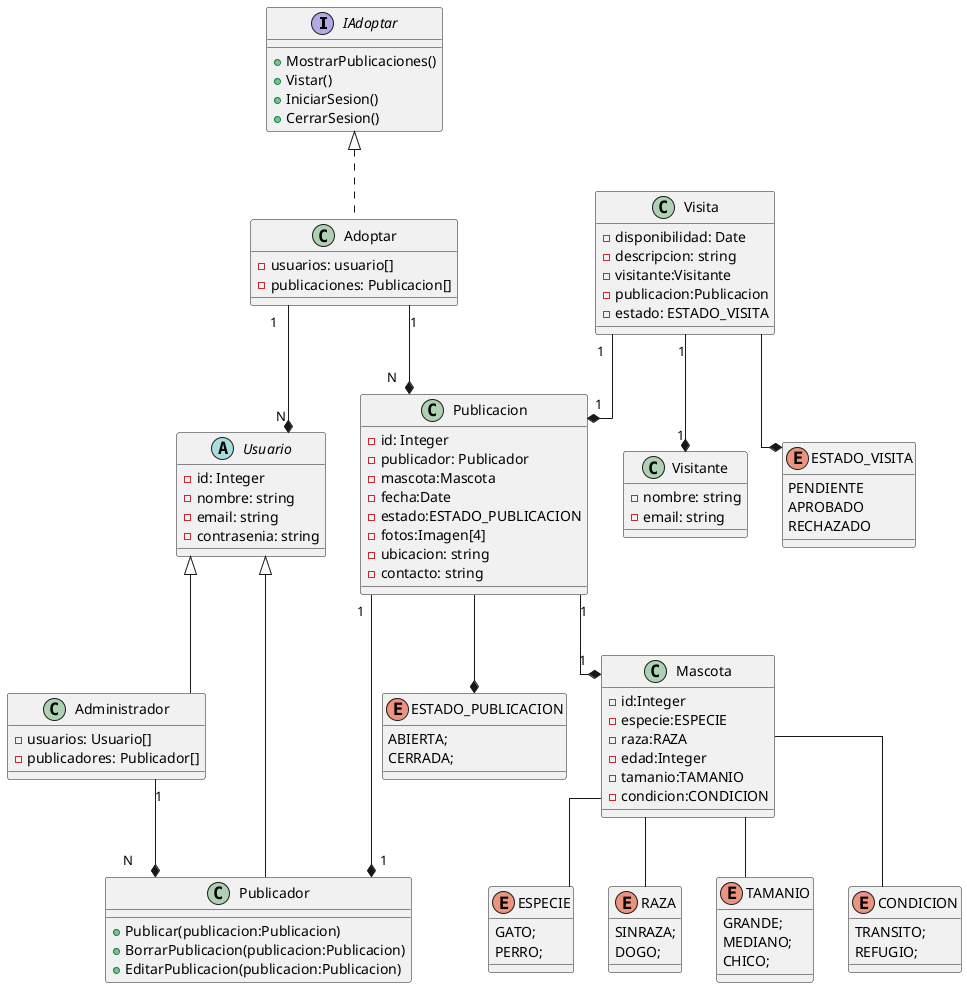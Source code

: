 @startuml Adoptar
/'
!define MyFontColor #000000
!define MyBorderColor #800080
!define MyBackgroundColor #E6E6FA
!define MyArrowColor #800080
!define MyPackageColor #DDDDDD

skinparam defaultFontName Arial
skinparam DefaultFontSize 13
skinparam Linetype ortho
skinparam Arrowcolor MyArrowColor
skinparam ArrowThickness 2
skinparam Classbordercolor MyBorderColor
skinparam ClassBorderThickness 2
skinparam ClassBackgroundColor MyBackgroundColor
skinparam Shadowing true
skinparam GroupInheritance 1
skinparam NoteBackgroundColor yellow
skinparam NoteBorderThickness 2
skinparam PackageBackgroundColor MyPackageColor
'/
skinparam Linetype ortho

interface IAdoptar {
    + MostrarPublicaciones()
    + Vistar()
    + IniciarSesion()
    + CerrarSesion() 
}

class Adoptar implements IAdoptar {
    - usuarios: usuario[] 
    - publicaciones: Publicacion[]
}

abstract class Usuario {
    - id: Integer
    - nombre: string
    - email: string
    - contrasenia: string
}

/' Administrador '/

class Administrador extends Usuario {
    - usuarios: Usuario[]
    - publicadores: Publicador[]
}

/' Gestor Publicaciones '/

class Publicador extends Usuario{
    + Publicar(publicacion:Publicacion)
    + BorrarPublicacion(publicacion:Publicacion)
    + EditarPublicacion(publicacion:Publicacion)
}

class Publicacion{
    - id: Integer
    - publicador: Publicador
    - mascota:Mascota
    - fecha:Date
    - estado:ESTADO_PUBLICACION
    - fotos:Imagen[4]
    - ubicacion: string
    - contacto: string
}

enum ESTADO_PUBLICACION{
    ABIERTA;
    CERRADA;
}

class Mascota{
    - id:Integer
    - especie:ESPECIE
    - raza:RAZA
    - edad:Integer
    - tamanio:TAMANIO
    - condicion:CONDICION
}

enum ESPECIE{
    GATO;
    PERRO;
}

enum RAZA{
    SINRAZA;
    DOGO;
}

enum TAMANIO{
    GRANDE;
    MEDIANO;
    CHICO;
}

enum CONDICION{
    TRANSITO;
    REFUGIO;
}

/' Gestor Visitas'/

class Visitante {
    - nombre: string
    - email: string
}

class Visita{
    - disponibilidad: Date
    - descripcion: string
    - visitante:Visitante
    - publicacion:Publicacion
    - estado: ESTADO_VISITA
}

enum ESTADO_VISITA{
    PENDIENTE
    APROBADO
    RECHAZADO
}

/' relaciones'/

Adoptar "1"--* "N  " Usuario
Adoptar "1"--*"N  " Publicacion
Administrador "1"--*"N  " Publicador
Publicacion "1"--*"1" Publicador
Publicacion "1"--*"1  " Mascota
Publicacion --* ESTADO_PUBLICACION
Mascota -- ESPECIE
Mascota -- RAZA
Mascota -- TAMANIO
Mascota -- CONDICION
Visita "1"--*"1" Visitante
Visita "1"--*"1" Publicacion
Visita --* ESTADO_VISITA

@enduml